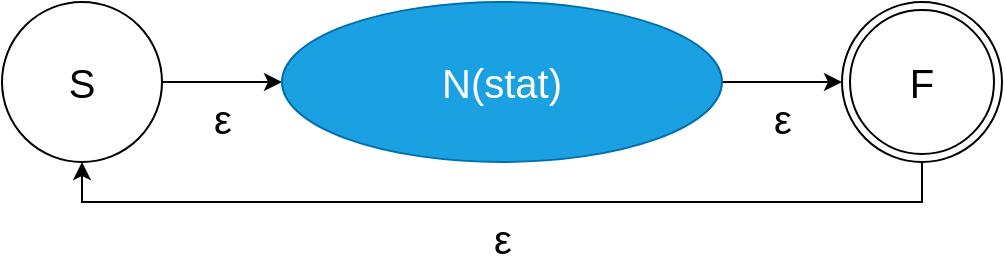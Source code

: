 <mxfile version="10.7.7" type="device"><diagram id="Cx7z8vA0UHoBSA7at_AG" name="Page-1"><mxGraphModel dx="1394" dy="747" grid="1" gridSize="10" guides="1" tooltips="1" connect="1" arrows="1" fold="1" page="1" pageScale="1" pageWidth="827" pageHeight="1169" math="0" shadow="0"><root><mxCell id="0"/><mxCell id="1" parent="0"/><mxCell id="tsnpyOxvP_mT7jFvvnll-3" value="ε" style="edgeStyle=none;rounded=0;orthogonalLoop=1;jettySize=auto;html=1;exitX=1;exitY=0.5;exitDx=0;exitDy=0;entryX=0;entryY=0.5;entryDx=0;entryDy=0;fontSize=20;labelPosition=center;verticalLabelPosition=bottom;align=center;verticalAlign=top;" parent="1" source="fkXB4IhUIuQRAC3rqQto-1" target="tsnpyOxvP_mT7jFvvnll-2" edge="1"><mxGeometry relative="1" as="geometry"/></mxCell><mxCell id="fkXB4IhUIuQRAC3rqQto-1" value="S" style="ellipse;whiteSpace=wrap;html=1;aspect=fixed;fontSize=20;" parent="1" vertex="1"><mxGeometry x="20" y="40" width="80" height="80" as="geometry"/></mxCell><mxCell id="tsnpyOxvP_mT7jFvvnll-8" value="ε" style="edgeStyle=orthogonalEdgeStyle;rounded=0;orthogonalLoop=1;jettySize=auto;html=1;exitX=0.5;exitY=1;exitDx=0;exitDy=0;entryX=0.5;entryY=1;entryDx=0;entryDy=0;fontSize=20;labelPosition=center;verticalLabelPosition=bottom;align=center;verticalAlign=top;" parent="1" source="MqMbx9xeVCm_ST5UtiH3-1" target="fkXB4IhUIuQRAC3rqQto-1" edge="1"><mxGeometry relative="1" as="geometry"><mxPoint x="480" y="120" as="sourcePoint"/></mxGeometry></mxCell><mxCell id="tsnpyOxvP_mT7jFvvnll-5" value="ε" style="edgeStyle=none;rounded=0;orthogonalLoop=1;jettySize=auto;html=1;exitX=1;exitY=0.5;exitDx=0;exitDy=0;fontSize=20;entryX=0;entryY=0.5;entryDx=0;entryDy=0;labelPosition=center;verticalLabelPosition=bottom;align=center;verticalAlign=top;" parent="1" source="tsnpyOxvP_mT7jFvvnll-2" target="MqMbx9xeVCm_ST5UtiH3-1" edge="1"><mxGeometry relative="1" as="geometry"><mxPoint x="440" y="80" as="targetPoint"/></mxGeometry></mxCell><mxCell id="tsnpyOxvP_mT7jFvvnll-2" value="N(stat)" style="ellipse;whiteSpace=wrap;html=1;fontSize=20;fillColor=#1ba1e2;strokeColor=#006EAF;fontColor=#ffffff;" parent="1" vertex="1"><mxGeometry x="160" y="40" width="220" height="80" as="geometry"/></mxCell><mxCell id="MqMbx9xeVCm_ST5UtiH3-1" value="F" style="ellipse;shape=doubleEllipse;whiteSpace=wrap;html=1;aspect=fixed;fontSize=20;" parent="1" vertex="1"><mxGeometry x="440" y="40" width="80" height="80" as="geometry"/></mxCell></root></mxGraphModel></diagram></mxfile>